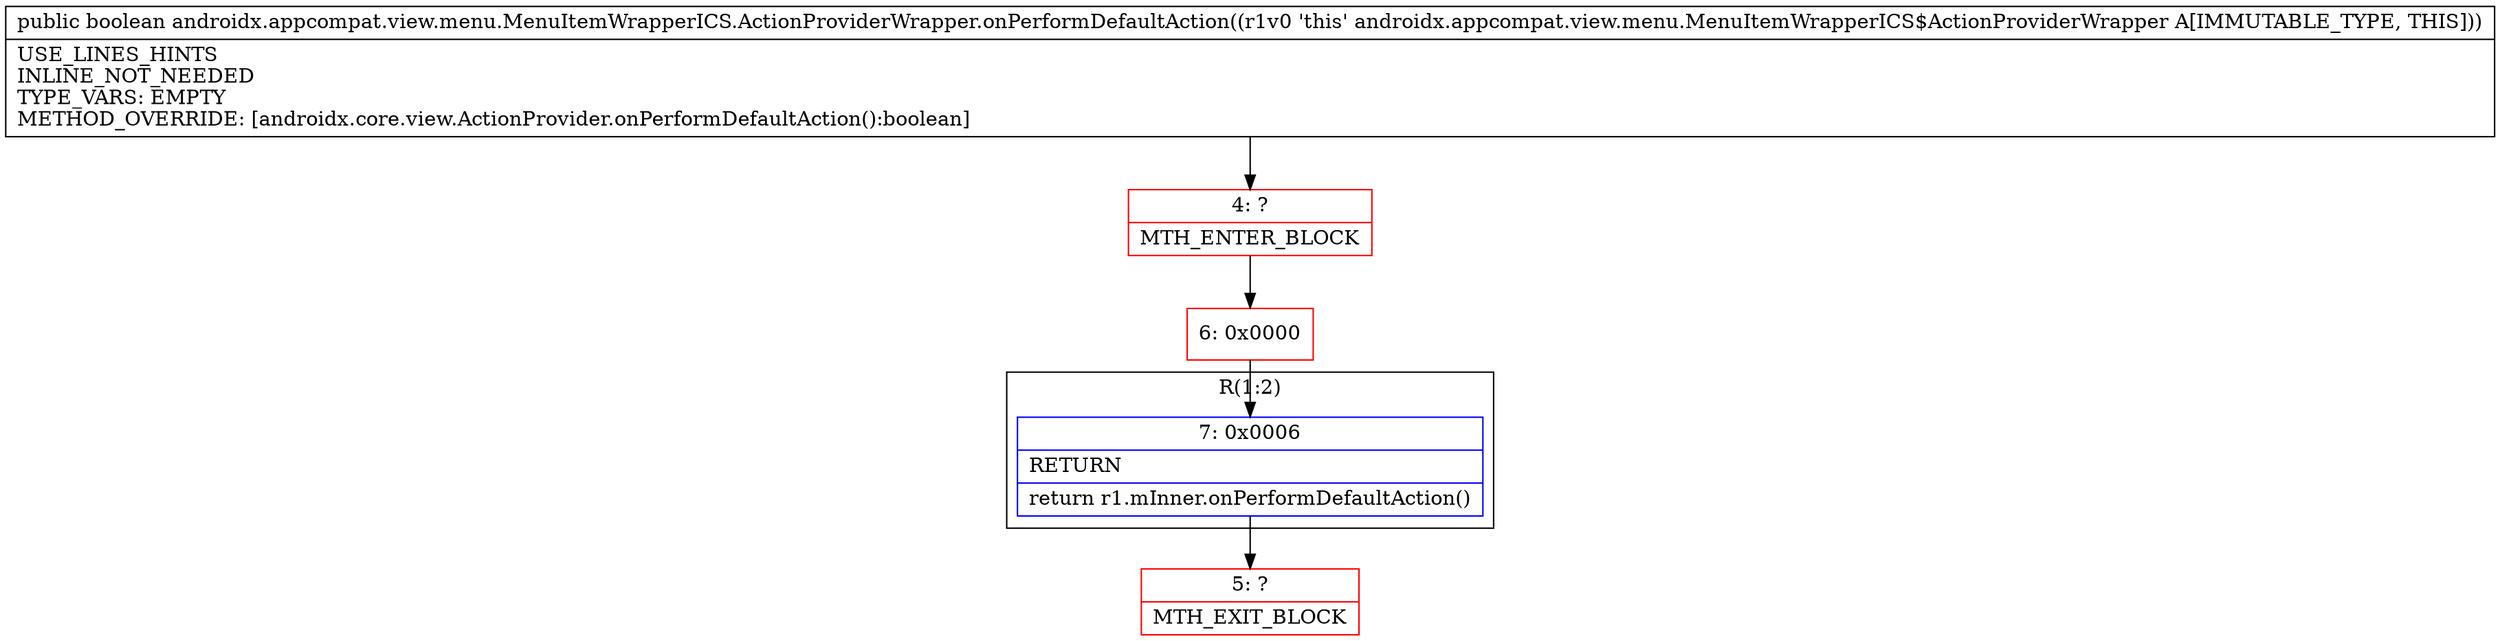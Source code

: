 digraph "CFG forandroidx.appcompat.view.menu.MenuItemWrapperICS.ActionProviderWrapper.onPerformDefaultAction()Z" {
subgraph cluster_Region_2017382392 {
label = "R(1:2)";
node [shape=record,color=blue];
Node_7 [shape=record,label="{7\:\ 0x0006|RETURN\l|return r1.mInner.onPerformDefaultAction()\l}"];
}
Node_4 [shape=record,color=red,label="{4\:\ ?|MTH_ENTER_BLOCK\l}"];
Node_6 [shape=record,color=red,label="{6\:\ 0x0000}"];
Node_5 [shape=record,color=red,label="{5\:\ ?|MTH_EXIT_BLOCK\l}"];
MethodNode[shape=record,label="{public boolean androidx.appcompat.view.menu.MenuItemWrapperICS.ActionProviderWrapper.onPerformDefaultAction((r1v0 'this' androidx.appcompat.view.menu.MenuItemWrapperICS$ActionProviderWrapper A[IMMUTABLE_TYPE, THIS]))  | USE_LINES_HINTS\lINLINE_NOT_NEEDED\lTYPE_VARS: EMPTY\lMETHOD_OVERRIDE: [androidx.core.view.ActionProvider.onPerformDefaultAction():boolean]\l}"];
MethodNode -> Node_4;Node_7 -> Node_5;
Node_4 -> Node_6;
Node_6 -> Node_7;
}

